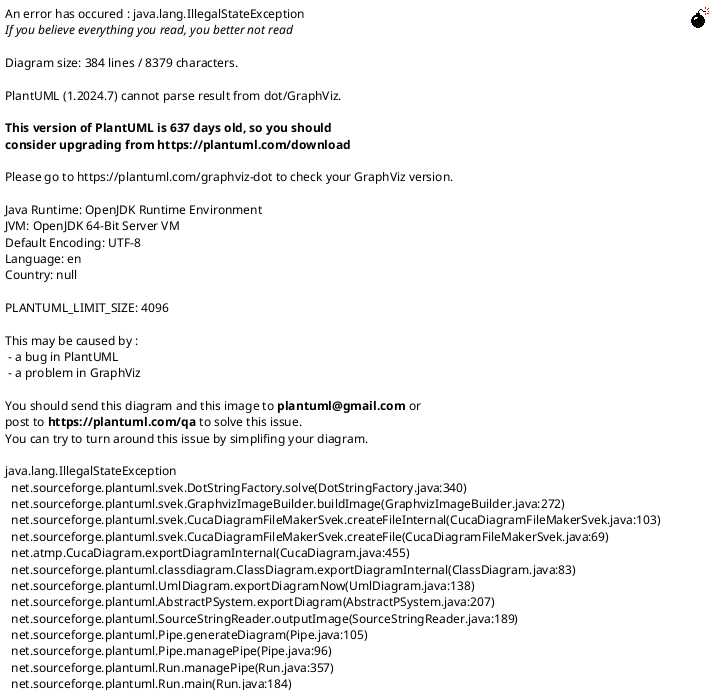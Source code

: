 @startuml
left to right direction
skinparam linetype ortho
skinparam classAttributeIconSize 0
skinparam classFontSize 12
skinparam classAttributeFontSize 11
skinparam classMethodFontSize 11

' ======================= Packages ==========================
package "bomberman.control" {
  class Blocked {
    + block_down(Entity) : boolean
    + block_up(Entity) : boolean
    + block_left(Entity) : boolean
    + block_right(Entity) : boolean
    + block_down_bomb(Entity, int) : boolean
    + block_up_bomb(Entity, int) : boolean
    + block_left_bomb(Entity, int) : boolean
    + block_right_bomb(Entity, int) : boolean
  }

  class Menu {
    - statusGame : static ImageView
    - level : static Text
    - bomb : static Text
    - time : static Text
    - bombNumber : static int
    - timeNumber : static int
    + createMenu(Group)
    + updateMenu()
  }

  class Move {
    + checkRun(Animal)
    + setDirection(String, Animal, int)
    + down(Animal)
    + down_step(Animal)
    + up(Animal)
    + up_step(Animal)
    + left(Animal)
    + left_step(Animal)
    + right(Animal)
    + right_step(Animal)
  }
}

package "bomberman.entities" {
  abstract class Entity {
    - x : int
    - y : int
    - img : Image
    + Entity(int, int, Image)
    + Entity()
    + getX()
    + setX(int)
    + getY()
    + setY(int)
    + getImg()
    + setImg(Image)
    + render(GraphicsContext)
    + update()
  }
}

package "bomberman.entities.animal" {
  abstract class Animal {
    - isMove : int
    - swap : int
    - direction : String
    - count : int
    - countToRun : int
    - life : boolean
    + Animal(int, int, Image)
    + Animal(int, int, String, int, int)
    + Animal(boolean)
    + Animal()
    + isLife() : boolean
    + setLife(boolean)
    + getIsMove() : int
    + setIsMove(int)
    + getSwap() : int
    + setSwap(int)
    + getDirection() : String
    + setDirection(String)
    + getCount() : int
    + setCount(int)
    + getCountToRun() : int
    + setCountToRun(int)
    + update()
  }

  class Ballom {
    - swapKill : static int
    - countKill : static int
    + Ballom(int, int, String, int, int)
    + Ballom()
    + Ballom(int, int, Image)
    + killBalloon(Animal)
    + kill()
    + update()
  }

  class Bomber {
    - swapKill : static int
    - countKill : static int
    + Bomber(int, int, String, int, int)
    + Bomber()
    + Bomber(int, int, Image)
    + killBomber(Animal)
    + checkBombs()
    + checkEnemy()
    + checkEnemy2()
    + checkEnemy3()
    + update()
  }

  class Doll {
    - swapKill : static int
    - countKill : static int
    + Doll(int, int, Image)
    + Doll(int, int, String, int, int)
    + Doll(boolean)
    + Doll()
    + killDoll(Animal)
    + moveDoll()
    + update()
  }

  class Kondoria {
    - swapKill : static int
    - countKill : static int
    - dir : static boolean
    + Kondoria(int, int, Image)
    + Kondoria(int, int, String, int, int)
    + Kondoria(boolean)
    + Kondoria()
    + killKondoria(Animal)
    + update()
  }

  class Oneal {
    - swapKill : static int
    - countKill : static int
    + Oneal(int, int, Image)
    + Oneal(int, int, String, int, int)
    + Oneal(boolean)
    + Oneal()
    + killOneal(Animal)
    + update()
  }
}

package "bomberman.entities.animal.intelligent" {
  class AStar {
      - Node[][] searchArea
      - PriorityQueue<Node> openList
      - Set<Node> closedSet
      - Node initialNode
      - Node finalNode

      + AStar(int rows, int cols, Node initialNode, Node finalNode)
      + void setNodes()
      + void setBlocks(int[][] blocksArray, int count)
      + List<Node> findPath()
      + List<Node> getPath(Node currentNode)
      + void addAdjacentNodes(Node currentNode)
      + void addAdjacentLowerRow(Node currentNode)
      + void addAdjacentMiddleRow(Node currentNode)
      + void addAdjacentUpperRow(Node currentNode)
      + void checkNode(Node currentNode, int col, int row)
      + boolean isFinalNode(Node currentNode)
      + boolean isEmpty(PriorityQueue<Node> openList)
      + void setBlock(int row, int col)
      + Node getInitialNode()
      + void setInitialNode(Node initialNode)
      + Node getFinalNode()
      + void setFinalNode(Node finalNode)
      + Node[][] getSearchArea()
      + void setSearchArea(Node[][] searchArea)
      + PriorityQueue<Node> getOpenList()
      + void setOpenList(PriorityQueue<Node> openList)
      + Set<Node> getClosedSet()
      + void setClosedSet(Set<Node> closedSet)
  }

  class Node {
      - int g
      - int f
      - int h
      - int row
      - int col
      - boolean isBlock
      - Node parent

      + Node(int row, int col)
      + void calculateHeuristic(Node finalNode)
      + void setNodeData(Node currentNode)
      + boolean checkBetterPath(Node currentNode)
      + void calculateFinalCost()
      + boolean equals(Object arg0)
      + String toString()

      + int getH()
      + void setH(int h)
      + int getG()
      + void setG(int g)
      + int getF()
      + void setF(int f)
      + Node getParent()
      + void setParent(Node parent)
      + boolean isBlock()
      + void setBlock(boolean isBlock)
      + int getRow()
      + void setRow(int row)
      + int getCol()
      + void setCol(int col)
  }
}

package "bomberman.entities.block" {
  class Bomb {
    - timeBomb : static long
    - timeTmp : static long
    - bomb : static Entity
    - swapActive : static int
    - swapExplosion : static int
    - listBombMiddleW : static List<Entity>
    - listBombMiddleH : static List<Entity>
    - powerBomb : static int
    - powerBombDown : static int
    - powerBombUp : static int
    - powerBombLeft : static int
    - powerBombRight : static int
    - edge_down : static Entity
    - edge_up : static Entity
    - edge_left : static Entity
    - edge_right : static Entity
    - isEdge : static boolean
    - isMiddle : static boolean
    - isBomb : static int
    + Bomb(int, int, Image)
    + putBomb()
    + activeBomb()
    + createEdge()
    + createMiddle()
    + explosionCenter()
    + checkActive()
    + checkExplosion()
    + update()
  }

  class Brick {
    + Brick(int, int, Image)
    + checkHidden()
    + update()
  }

  class Grass {
    + Grass(int, int, Image)
    + update()
  }

  class Portal {
    - isPortal : static boolean
    + Portal(int, int, Image)
    + update()
  }

  class Wall {
    + Wall(int, int, Image)
    + update()
  }
}

package "bomberman.entities.item" {
  abstract class Items {
    - received : boolean
    + Items(int, int, Image)
    + Items(boolean)
    + Items()
    + isReceived()
    + setReceived(boolean)
    + update()
  }

  class FlameItem {
    + FlameItem(int, int, Image)
    + FlameItem(boolean)
    + FlameItem()
    + update()
  }

  class SpeedItem {
    - speed : static int
    + SpeedItem(int, int, Image)
    + SpeedItem(boolean)
    + SpeedItem()
    + update()
  }
}

package "bomberman.graphics" {
  class CreateMap {
    + CreateMap(String)
  }
  class Sprite
  class SpriteSheet
}

package "bomberman.level" {
  class Level1 {
    + Level1()
  }
  class Level2 {
    + Level2()
  }
  class Level3 {
    + Level3()
  }
  class NextLevel {
    - wait : static boolean
    - waitingTime : static long
    + waitToLevelUp()
  }
}

package "bomberman.utility" {
  class SoundManager {
    - title_screen : static Clip
    - bomb_explosion : static Clip
    - just_died : static Clip
    - isSoundDied : static boolean
    - isSoundTitle : static boolean
    - isSoundComplete : static boolean
    + SoundManager(String, String)
    + updateSound()
  }
}

class BombermanGame {
  - WIDTH : static final int
  - HEIGHT : static final int
  - _width : static int
  - _height : static int
  - _level : static int
  - block : static final List<Entity>
  - enemy : static List<Animal>
  - idObjects : static int[][]
  - listKill : static int[][]
  - player : static Animal
  - running : static boolean
  - authorView : static ImageView
  - gc : GraphicsContext
  - canvas : Canvas
  - frame : int
  - lastTime : long
  - mainStage : static Stage
  + main(String[])
  + start(Stage)
  + update()
  + render()
  + time()
}

' ==================== Relationships ========================
Animal -|> Entity
Ballom -|> Animal
Bomber -|> Animal
Doll -|> Animal
Kondoria -|> Animal
Oneal -|> Animal

FlameItem -|> Items
SpeedItem -|> Items
Items -|> Entity

Bomb -|> Entity
Brick -|> Entity
Grass -|> Entity
Portal -|> Entity
Wall -|> Entity

SoundManager -|> JFrame
BombermanGame -|> Application

@enduml
